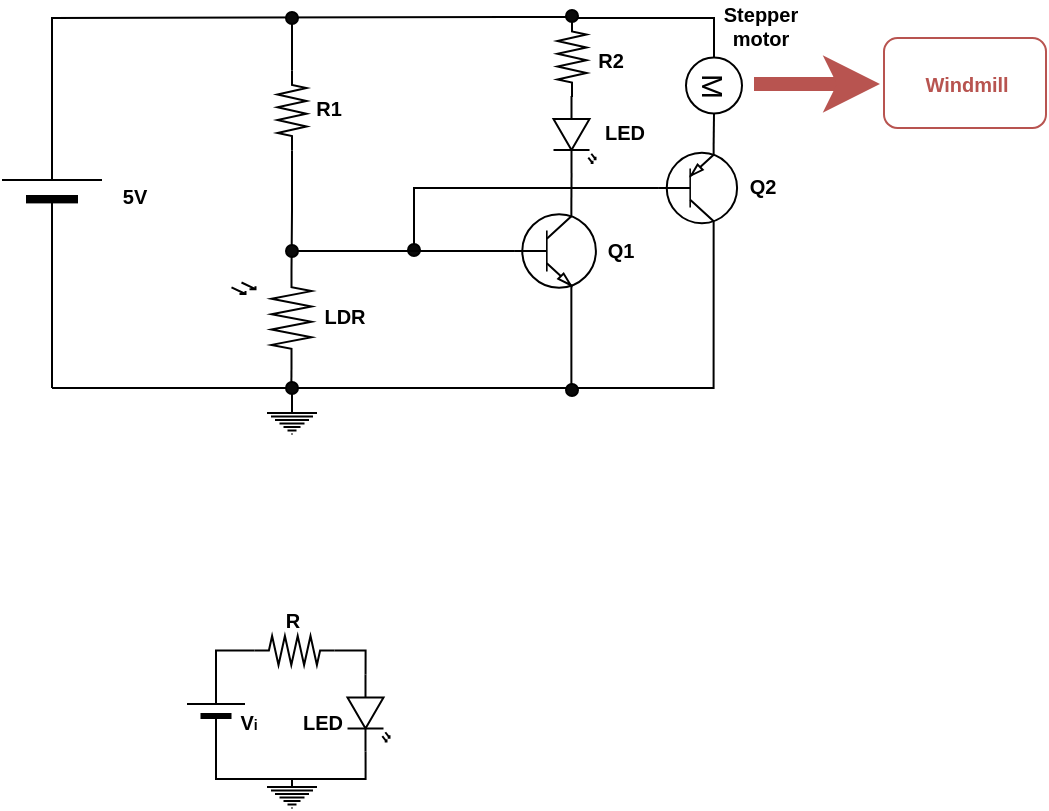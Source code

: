 <mxfile version="21.6.2" type="google" pages="4">
  <diagram name="Page-1" id="7AhMx5VfaYLpvd5DCP48">
    <mxGraphModel grid="1" page="1" gridSize="1" guides="1" tooltips="1" connect="1" arrows="1" fold="1" pageScale="1" pageWidth="600" pageHeight="800" math="0" shadow="0">
      <root>
        <mxCell id="0" />
        <mxCell id="1" parent="0" />
        <mxCell id="DdDvZDiXeU1fnvpTUnJo-25" style="edgeStyle=orthogonalEdgeStyle;rounded=0;orthogonalLoop=1;jettySize=auto;html=1;exitX=0;exitY=0.5;exitDx=0;exitDy=0;exitPerimeter=0;entryX=0.7;entryY=1;entryDx=0;entryDy=0;entryPerimeter=0;endArrow=none;" edge="1" parent="1" source="7hTDNwNHklu0RiYWo0gp-25" target="DdDvZDiXeU1fnvpTUnJo-3">
          <mxGeometry relative="1" as="geometry">
            <Array as="points">
              <mxPoint x="62" y="359" />
              <mxPoint x="322" y="359" />
            </Array>
          </mxGeometry>
        </mxCell>
        <mxCell id="7hTDNwNHklu0RiYWo0gp-31" style="edgeStyle=orthogonalEdgeStyle;rounded=0;orthogonalLoop=1;jettySize=auto;html=1;exitX=0;exitY=0.5;exitDx=0;exitDy=0;exitPerimeter=0;endArrow=none;" edge="1" parent="1" source="DdDvZDiXeU1fnvpTUnJo-1">
          <mxGeometry relative="1" as="geometry">
            <mxPoint x="62" y="359" as="targetPoint" />
          </mxGeometry>
        </mxCell>
        <mxCell id="DdDvZDiXeU1fnvpTUnJo-1" value="" style="verticalLabelPosition=bottom;shadow=0;dashed=0;align=center;fillColor=strokeColor;html=1;verticalAlign=top;strokeWidth=1;shape=mxgraph.electrical.miscellaneous.monocell_battery;rotation=-90;" vertex="1" parent="1">
          <mxGeometry x="22" y="234" width="80" height="50" as="geometry" />
        </mxCell>
        <mxCell id="DdDvZDiXeU1fnvpTUnJo-24" style="edgeStyle=orthogonalEdgeStyle;rounded=0;orthogonalLoop=1;jettySize=auto;html=1;exitX=0;exitY=0.5;exitDx=0;exitDy=0;exitPerimeter=0;endArrow=none;" edge="1" parent="1" source="7hTDNwNHklu0RiYWo0gp-14">
          <mxGeometry relative="1" as="geometry">
            <mxPoint x="181" y="290.667" as="targetPoint" />
          </mxGeometry>
        </mxCell>
        <mxCell id="DdDvZDiXeU1fnvpTUnJo-3" value="" style="verticalLabelPosition=bottom;shadow=0;dashed=0;align=center;html=1;verticalAlign=top;shape=mxgraph.electrical.transistors.npn_transistor_1;" vertex="1" parent="1">
          <mxGeometry x="289" y="268" width="49" height="45" as="geometry" />
        </mxCell>
        <mxCell id="DdDvZDiXeU1fnvpTUnJo-26" style="edgeStyle=orthogonalEdgeStyle;rounded=0;orthogonalLoop=1;jettySize=auto;html=1;exitX=0;exitY=0.75;exitDx=0;exitDy=0;exitPerimeter=0;endArrow=none;" edge="1" parent="1" source="DdDvZDiXeU1fnvpTUnJo-4">
          <mxGeometry relative="1" as="geometry">
            <mxPoint x="181.667" y="359" as="targetPoint" />
          </mxGeometry>
        </mxCell>
        <mxCell id="DdDvZDiXeU1fnvpTUnJo-4" value="" style="pointerEvents=1;verticalLabelPosition=bottom;shadow=0;dashed=0;align=center;html=1;verticalAlign=top;shape=mxgraph.electrical.resistors.symmetrical_photoconductive_transducer;rotation=-90;" vertex="1" parent="1">
          <mxGeometry x="147.75" y="304" width="48" height="40" as="geometry" />
        </mxCell>
        <mxCell id="DdDvZDiXeU1fnvpTUnJo-23" style="edgeStyle=orthogonalEdgeStyle;rounded=0;orthogonalLoop=1;jettySize=auto;html=1;exitX=1;exitY=0.57;exitDx=0;exitDy=0;exitPerimeter=0;endArrow=none;entryX=0.7;entryY=0;entryDx=0;entryDy=0;entryPerimeter=0;" edge="1" parent="1" source="DdDvZDiXeU1fnvpTUnJo-5" target="DdDvZDiXeU1fnvpTUnJo-3">
          <mxGeometry relative="1" as="geometry">
            <mxPoint x="321.667" y="267" as="targetPoint" />
          </mxGeometry>
        </mxCell>
        <mxCell id="DdDvZDiXeU1fnvpTUnJo-5" value="" style="verticalLabelPosition=bottom;shadow=0;dashed=0;align=center;html=1;verticalAlign=top;shape=mxgraph.electrical.opto_electronics.led_2;pointerEvents=1;rotation=90;" vertex="1" parent="1">
          <mxGeometry x="304" y="221.75" width="38.5" height="21" as="geometry" />
        </mxCell>
        <mxCell id="DdDvZDiXeU1fnvpTUnJo-6" value="" style="pointerEvents=1;verticalLabelPosition=bottom;shadow=0;dashed=0;align=center;html=1;verticalAlign=top;shape=mxgraph.electrical.resistors.resistor_2;rotation=-90;" vertex="1" parent="1">
          <mxGeometry x="302" y="186.25" width="40" height="14.5" as="geometry" />
        </mxCell>
        <mxCell id="DdDvZDiXeU1fnvpTUnJo-22" style="edgeStyle=orthogonalEdgeStyle;rounded=0;orthogonalLoop=1;jettySize=auto;html=1;exitX=0;exitY=0.5;exitDx=0;exitDy=0;exitPerimeter=0;entryX=1;entryY=0.75;entryDx=0;entryDy=0;entryPerimeter=0;endSize=0;startSize=1;strokeWidth=1;strokeColor=default;endArrow=none;" edge="1" parent="1" source="DdDvZDiXeU1fnvpTUnJo-18" target="DdDvZDiXeU1fnvpTUnJo-4">
          <mxGeometry relative="1" as="geometry" />
        </mxCell>
        <mxCell id="DdDvZDiXeU1fnvpTUnJo-18" value="" style="pointerEvents=1;verticalLabelPosition=bottom;shadow=0;dashed=0;align=center;html=1;verticalAlign=top;shape=mxgraph.electrical.resistors.resistor_2;rotation=-90;" vertex="1" parent="1">
          <mxGeometry x="162" y="213" width="40" height="14.5" as="geometry" />
        </mxCell>
        <mxCell id="DdDvZDiXeU1fnvpTUnJo-19" value="" style="endArrow=none;html=1;rounded=0;entryX=1;entryY=0.5;entryDx=0;entryDy=0;entryPerimeter=0;exitX=1;exitY=0.5;exitDx=0;exitDy=0;exitPerimeter=0;" edge="1" parent="1" source="DdDvZDiXeU1fnvpTUnJo-1" target="DdDvZDiXeU1fnvpTUnJo-6">
          <mxGeometry width="50" height="50" relative="1" as="geometry">
            <mxPoint x="63" y="217" as="sourcePoint" />
            <mxPoint x="110" y="165" as="targetPoint" />
            <Array as="points">
              <mxPoint x="62" y="174" />
            </Array>
          </mxGeometry>
        </mxCell>
        <mxCell id="DdDvZDiXeU1fnvpTUnJo-21" value="" style="endArrow=none;html=1;rounded=0;entryX=1;entryY=0.5;entryDx=0;entryDy=0;entryPerimeter=0;" edge="1" parent="1" source="7hTDNwNHklu0RiYWo0gp-18" target="DdDvZDiXeU1fnvpTUnJo-18">
          <mxGeometry width="50" height="50" relative="1" as="geometry">
            <mxPoint x="182" y="174" as="sourcePoint" />
            <mxPoint x="128" y="240" as="targetPoint" />
          </mxGeometry>
        </mxCell>
        <mxCell id="DdDvZDiXeU1fnvpTUnJo-27" value="R2" style="text;strokeColor=none;fillColor=none;html=1;fontSize=10;fontStyle=1;verticalAlign=middle;align=center;" vertex="1" parent="1">
          <mxGeometry x="331" y="185" width="20" height="19" as="geometry" />
        </mxCell>
        <mxCell id="DdDvZDiXeU1fnvpTUnJo-28" value="R1" style="text;strokeColor=none;fillColor=none;html=1;fontSize=10;fontStyle=1;verticalAlign=middle;align=center;" vertex="1" parent="1">
          <mxGeometry x="190" y="209" width="20" height="19" as="geometry" />
        </mxCell>
        <mxCell id="DdDvZDiXeU1fnvpTUnJo-29" value="LDR" style="text;strokeColor=none;fillColor=none;html=1;fontSize=10;fontStyle=1;verticalAlign=middle;align=center;" vertex="1" parent="1">
          <mxGeometry x="198" y="313" width="20" height="19" as="geometry" />
        </mxCell>
        <mxCell id="DdDvZDiXeU1fnvpTUnJo-30" value="Q1" style="text;strokeColor=none;fillColor=none;html=1;fontSize=10;fontStyle=1;verticalAlign=middle;align=center;" vertex="1" parent="1">
          <mxGeometry x="336" y="280.5" width="20" height="19" as="geometry" />
        </mxCell>
        <mxCell id="DdDvZDiXeU1fnvpTUnJo-31" value="LED" style="text;strokeColor=none;fillColor=none;html=1;fontSize=10;fontStyle=1;verticalAlign=middle;align=center;" vertex="1" parent="1">
          <mxGeometry x="338" y="221.75" width="20" height="19" as="geometry" />
        </mxCell>
        <mxCell id="DdDvZDiXeU1fnvpTUnJo-32" value="5V" style="text;strokeColor=none;fillColor=none;html=1;fontSize=10;fontStyle=1;verticalAlign=middle;align=center;" vertex="1" parent="1">
          <mxGeometry x="93" y="253" width="20" height="19" as="geometry" />
        </mxCell>
        <mxCell id="7hTDNwNHklu0RiYWo0gp-2" style="edgeStyle=orthogonalEdgeStyle;rounded=0;orthogonalLoop=1;jettySize=auto;html=1;exitX=0.5;exitY=0;exitDx=0;exitDy=0;exitPerimeter=0;endArrow=none;" edge="1" parent="1" source="7hTDNwNHklu0RiYWo0gp-1">
          <mxGeometry relative="1" as="geometry">
            <mxPoint x="182" y="359" as="targetPoint" />
          </mxGeometry>
        </mxCell>
        <mxCell id="7hTDNwNHklu0RiYWo0gp-1" value="" style="pointerEvents=1;verticalLabelPosition=bottom;shadow=0;dashed=0;align=center;html=1;verticalAlign=top;shape=mxgraph.electrical.signal_sources.protective_earth;" vertex="1" parent="1">
          <mxGeometry x="169.5" y="368" width="25" height="14" as="geometry" />
        </mxCell>
        <mxCell id="7hTDNwNHklu0RiYWo0gp-8" style="edgeStyle=orthogonalEdgeStyle;rounded=0;orthogonalLoop=1;jettySize=auto;html=1;exitX=0.5;exitY=1;exitDx=0;exitDy=0;entryX=1;entryY=0.5;entryDx=0;entryDy=0;entryPerimeter=0;endArrow=none;" edge="1" parent="1" source="7hTDNwNHklu0RiYWo0gp-20" target="DdDvZDiXeU1fnvpTUnJo-6">
          <mxGeometry relative="1" as="geometry">
            <Array as="points" />
          </mxGeometry>
        </mxCell>
        <mxCell id="7hTDNwNHklu0RiYWo0gp-3" value="M" style="verticalLabelPosition=middle;shadow=0;dashed=0;align=center;html=1;verticalAlign=middle;strokeWidth=1;shape=ellipse;fontSize=15;perimeter=ellipsePerimeter;rotation=90;direction=south;" vertex="1" parent="1">
          <mxGeometry x="379" y="193.75" width="28" height="28" as="geometry" />
        </mxCell>
        <mxCell id="7hTDNwNHklu0RiYWo0gp-6" style="edgeStyle=orthogonalEdgeStyle;rounded=0;orthogonalLoop=1;jettySize=auto;html=1;exitX=0;exitY=0.5;exitDx=0;exitDy=0;exitPerimeter=0;endArrow=none;" edge="1" parent="1" source="7hTDNwNHklu0RiYWo0gp-11">
          <mxGeometry relative="1" as="geometry">
            <mxPoint x="243" y="290" as="targetPoint" />
          </mxGeometry>
        </mxCell>
        <mxCell id="7hTDNwNHklu0RiYWo0gp-7" style="edgeStyle=orthogonalEdgeStyle;rounded=0;orthogonalLoop=1;jettySize=auto;html=1;exitX=0.7;exitY=0;exitDx=0;exitDy=0;exitPerimeter=0;entryX=0.5;entryY=0;entryDx=0;entryDy=0;endArrow=none;" edge="1" parent="1" source="7hTDNwNHklu0RiYWo0gp-4" target="7hTDNwNHklu0RiYWo0gp-3">
          <mxGeometry relative="1" as="geometry" />
        </mxCell>
        <mxCell id="7hTDNwNHklu0RiYWo0gp-10" style="edgeStyle=orthogonalEdgeStyle;rounded=0;orthogonalLoop=1;jettySize=auto;html=1;exitX=0.7;exitY=1;exitDx=0;exitDy=0;exitPerimeter=0;endArrow=none;" edge="1" parent="1" source="7hTDNwNHklu0RiYWo0gp-22">
          <mxGeometry relative="1" as="geometry">
            <mxPoint x="322" y="360" as="targetPoint" />
            <Array as="points">
              <mxPoint x="322" y="359" />
            </Array>
          </mxGeometry>
        </mxCell>
        <mxCell id="7hTDNwNHklu0RiYWo0gp-4" value="" style="verticalLabelPosition=bottom;shadow=0;dashed=0;align=center;html=1;verticalAlign=top;shape=mxgraph.electrical.transistors.pnp_transistor_1;" vertex="1" parent="1">
          <mxGeometry x="365" y="237.5" width="40" height="43" as="geometry" />
        </mxCell>
        <mxCell id="7hTDNwNHklu0RiYWo0gp-13" value="" style="edgeStyle=orthogonalEdgeStyle;rounded=0;orthogonalLoop=1;jettySize=auto;html=1;exitX=0;exitY=0.5;exitDx=0;exitDy=0;exitPerimeter=0;endArrow=none;" edge="1" parent="1" source="7hTDNwNHklu0RiYWo0gp-4" target="7hTDNwNHklu0RiYWo0gp-11">
          <mxGeometry relative="1" as="geometry">
            <mxPoint x="243" y="290" as="targetPoint" />
            <mxPoint x="365" y="259" as="sourcePoint" />
          </mxGeometry>
        </mxCell>
        <mxCell id="7hTDNwNHklu0RiYWo0gp-11" value="" style="ellipse;whiteSpace=wrap;html=1;aspect=fixed;fillColor=#0A0A0A;" vertex="1" parent="1">
          <mxGeometry x="240" y="287" width="6" height="6" as="geometry" />
        </mxCell>
        <mxCell id="7hTDNwNHklu0RiYWo0gp-17" value="" style="edgeStyle=orthogonalEdgeStyle;rounded=0;orthogonalLoop=1;jettySize=auto;html=1;exitX=0;exitY=0.5;exitDx=0;exitDy=0;exitPerimeter=0;endArrow=none;" edge="1" parent="1" source="DdDvZDiXeU1fnvpTUnJo-3" target="7hTDNwNHklu0RiYWo0gp-14">
          <mxGeometry relative="1" as="geometry">
            <mxPoint x="181" y="290.667" as="targetPoint" />
            <mxPoint x="293" y="291" as="sourcePoint" />
          </mxGeometry>
        </mxCell>
        <mxCell id="7hTDNwNHklu0RiYWo0gp-14" value="" style="ellipse;whiteSpace=wrap;html=1;aspect=fixed;fillColor=#0A0A0A;" vertex="1" parent="1">
          <mxGeometry x="179" y="287.5" width="6" height="6" as="geometry" />
        </mxCell>
        <mxCell id="7hTDNwNHklu0RiYWo0gp-19" value="" style="endArrow=none;html=1;rounded=0;entryX=1;entryY=0.5;entryDx=0;entryDy=0;entryPerimeter=0;" edge="1" parent="1" target="7hTDNwNHklu0RiYWo0gp-18">
          <mxGeometry width="50" height="50" relative="1" as="geometry">
            <mxPoint x="182" y="174" as="sourcePoint" />
            <mxPoint x="182" y="200" as="targetPoint" />
          </mxGeometry>
        </mxCell>
        <mxCell id="7hTDNwNHklu0RiYWo0gp-18" value="" style="ellipse;whiteSpace=wrap;html=1;aspect=fixed;fillColor=#0A0A0A;" vertex="1" parent="1">
          <mxGeometry x="179" y="171" width="6" height="6" as="geometry" />
        </mxCell>
        <mxCell id="7hTDNwNHklu0RiYWo0gp-21" value="" style="edgeStyle=orthogonalEdgeStyle;rounded=0;orthogonalLoop=1;jettySize=auto;html=1;exitX=0.5;exitY=1;exitDx=0;exitDy=0;entryX=1;entryY=0.5;entryDx=0;entryDy=0;entryPerimeter=0;endArrow=none;" edge="1" parent="1" source="7hTDNwNHklu0RiYWo0gp-3" target="7hTDNwNHklu0RiYWo0gp-20">
          <mxGeometry relative="1" as="geometry">
            <mxPoint x="393" y="194" as="sourcePoint" />
            <mxPoint x="322" y="174" as="targetPoint" />
            <Array as="points">
              <mxPoint x="393" y="174" />
              <mxPoint x="322" y="174" />
            </Array>
          </mxGeometry>
        </mxCell>
        <mxCell id="7hTDNwNHklu0RiYWo0gp-20" value="" style="ellipse;whiteSpace=wrap;html=1;aspect=fixed;fillColor=#0A0A0A;" vertex="1" parent="1">
          <mxGeometry x="319" y="170" width="6" height="6" as="geometry" />
        </mxCell>
        <mxCell id="7hTDNwNHklu0RiYWo0gp-23" value="" style="edgeStyle=orthogonalEdgeStyle;rounded=0;orthogonalLoop=1;jettySize=auto;html=1;exitX=0.7;exitY=1;exitDx=0;exitDy=0;exitPerimeter=0;endArrow=none;" edge="1" parent="1" source="7hTDNwNHklu0RiYWo0gp-4" target="7hTDNwNHklu0RiYWo0gp-22">
          <mxGeometry relative="1" as="geometry">
            <mxPoint x="322" y="360" as="targetPoint" />
            <mxPoint x="393" y="281" as="sourcePoint" />
            <Array as="points">
              <mxPoint x="393" y="359" />
            </Array>
          </mxGeometry>
        </mxCell>
        <mxCell id="7hTDNwNHklu0RiYWo0gp-22" value="" style="ellipse;whiteSpace=wrap;html=1;aspect=fixed;fillColor=#0A0A0A;" vertex="1" parent="1">
          <mxGeometry x="319" y="357" width="6" height="6" as="geometry" />
        </mxCell>
        <mxCell id="7hTDNwNHklu0RiYWo0gp-25" value="" style="ellipse;whiteSpace=wrap;html=1;aspect=fixed;fillColor=#0A0A0A;" vertex="1" parent="1">
          <mxGeometry x="179" y="356" width="6" height="6" as="geometry" />
        </mxCell>
        <mxCell id="7hTDNwNHklu0RiYWo0gp-32" value="Q2" style="text;strokeColor=none;fillColor=none;html=1;fontSize=10;fontStyle=1;verticalAlign=middle;align=center;" vertex="1" parent="1">
          <mxGeometry x="407" y="248" width="20" height="19" as="geometry" />
        </mxCell>
        <mxCell id="7hTDNwNHklu0RiYWo0gp-33" value="Stepper&lt;br&gt;motor" style="text;strokeColor=none;fillColor=none;html=1;fontSize=10;fontStyle=1;verticalAlign=middle;align=center;" vertex="1" parent="1">
          <mxGeometry x="396" y="165" width="39" height="26" as="geometry" />
        </mxCell>
        <mxCell id="7hTDNwNHklu0RiYWo0gp-35" value="" style="endArrow=classic;html=1;rounded=0;strokeWidth=7;strokeColor=#b85450;shadow=0;fillColor=#f8cecc;" edge="1" parent="1">
          <mxGeometry width="50" height="50" relative="1" as="geometry">
            <mxPoint x="413" y="207" as="sourcePoint" />
            <mxPoint x="476" y="207" as="targetPoint" />
          </mxGeometry>
        </mxCell>
        <mxCell id="7hTDNwNHklu0RiYWo0gp-37" value="" style="rounded=1;whiteSpace=wrap;html=1;strokeColor=#b85450;" vertex="1" parent="1">
          <mxGeometry x="478" y="184" width="81" height="45" as="geometry" />
        </mxCell>
        <mxCell id="7hTDNwNHklu0RiYWo0gp-38" value="Windmill" style="text;strokeColor=none;fillColor=none;html=1;fontSize=10;fontStyle=1;verticalAlign=middle;align=center;fontColor=#b85450;" vertex="1" parent="1">
          <mxGeometry x="499" y="193.75" width="39" height="26" as="geometry" />
        </mxCell>
        <mxCell id="6FAS2--SsYOcTYOfi3GK-47" value="" style="verticalLabelPosition=bottom;shadow=0;dashed=0;align=center;fillColor=strokeColor;html=1;verticalAlign=top;strokeWidth=1;shape=mxgraph.electrical.miscellaneous.monocell_battery;rotation=-90;" vertex="1" parent="1">
          <mxGeometry x="119" y="505" width="50" height="29" as="geometry" />
        </mxCell>
        <mxCell id="6FAS2--SsYOcTYOfi3GK-53" value="" style="verticalLabelPosition=bottom;shadow=0;dashed=0;align=center;html=1;verticalAlign=top;shape=mxgraph.electrical.opto_electronics.led_2;pointerEvents=1;rotation=90;" vertex="1" parent="1">
          <mxGeometry x="201" y="511" width="38.5" height="21" as="geometry" />
        </mxCell>
        <mxCell id="6FAS2--SsYOcTYOfi3GK-54" value="" style="pointerEvents=1;verticalLabelPosition=bottom;shadow=0;dashed=0;align=center;html=1;verticalAlign=top;shape=mxgraph.electrical.resistors.resistor_2;rotation=-180;" vertex="1" parent="1">
          <mxGeometry x="163.25" y="483" width="40" height="14.5" as="geometry" />
        </mxCell>
        <mxCell id="6FAS2--SsYOcTYOfi3GK-59" value="R" style="text;strokeColor=none;fillColor=none;html=1;fontSize=10;fontStyle=1;verticalAlign=middle;align=center;" vertex="1" parent="1">
          <mxGeometry x="172" y="465" width="20" height="19" as="geometry" />
        </mxCell>
        <mxCell id="6FAS2--SsYOcTYOfi3GK-63" value="LED" style="text;strokeColor=none;fillColor=none;html=1;fontSize=10;fontStyle=1;verticalAlign=middle;align=center;" vertex="1" parent="1">
          <mxGeometry x="187" y="516.5" width="20" height="19" as="geometry" />
        </mxCell>
        <mxCell id="6FAS2--SsYOcTYOfi3GK-66" value="" style="pointerEvents=1;verticalLabelPosition=bottom;shadow=0;dashed=0;align=center;html=1;verticalAlign=top;shape=mxgraph.electrical.signal_sources.protective_earth;" vertex="1" parent="1">
          <mxGeometry x="169.5" y="555" width="25" height="14" as="geometry" />
        </mxCell>
        <mxCell id="6FAS2--SsYOcTYOfi3GK-91" value="" style="endArrow=none;html=1;rounded=0;entryX=0;entryY=0.5;entryDx=0;entryDy=0;entryPerimeter=0;exitX=0;exitY=0.57;exitDx=0;exitDy=0;exitPerimeter=0;edgeStyle=orthogonalEdgeStyle;" edge="1" parent="1" source="6FAS2--SsYOcTYOfi3GK-53" target="6FAS2--SsYOcTYOfi3GK-54">
          <mxGeometry width="50" height="50" relative="1" as="geometry">
            <mxPoint x="66" y="536" as="sourcePoint" />
            <mxPoint x="116" y="486" as="targetPoint" />
            <Array as="points">
              <mxPoint x="219" y="490" />
            </Array>
          </mxGeometry>
        </mxCell>
        <mxCell id="6FAS2--SsYOcTYOfi3GK-93" value="" style="endArrow=none;html=1;rounded=0;entryX=1;entryY=0.5;entryDx=0;entryDy=0;entryPerimeter=0;exitX=1;exitY=0.5;exitDx=0;exitDy=0;exitPerimeter=0;edgeStyle=orthogonalEdgeStyle;" edge="1" parent="1" source="6FAS2--SsYOcTYOfi3GK-47" target="6FAS2--SsYOcTYOfi3GK-54">
          <mxGeometry width="50" height="50" relative="1" as="geometry">
            <mxPoint x="68" y="533" as="sourcePoint" />
            <mxPoint x="118" y="483" as="targetPoint" />
            <Array as="points">
              <mxPoint x="144" y="490" />
            </Array>
          </mxGeometry>
        </mxCell>
        <mxCell id="6FAS2--SsYOcTYOfi3GK-94" value="" style="endArrow=none;html=1;rounded=0;entryX=1;entryY=0.57;entryDx=0;entryDy=0;entryPerimeter=0;exitX=0;exitY=0.5;exitDx=0;exitDy=0;exitPerimeter=0;edgeStyle=orthogonalEdgeStyle;" edge="1" parent="1" source="6FAS2--SsYOcTYOfi3GK-47" target="6FAS2--SsYOcTYOfi3GK-53">
          <mxGeometry width="50" height="50" relative="1" as="geometry">
            <mxPoint x="120" y="593" as="sourcePoint" />
            <mxPoint x="170" y="543" as="targetPoint" />
          </mxGeometry>
        </mxCell>
        <mxCell id="ueezSp6V4pWxT_wEYRam-1" value="V&lt;font style=&quot;font-size: 7px;&quot;&gt;i&lt;/font&gt;" style="text;strokeColor=none;fillColor=none;html=1;fontSize=10;fontStyle=1;verticalAlign=middle;align=center;" vertex="1" parent="1">
          <mxGeometry x="149.5" y="516" width="20" height="19.5" as="geometry" />
        </mxCell>
      </root>
    </mxGraphModel>
  </diagram>
  <diagram id="1PP9LV522c6EExahvAxP" name="Page-2">
    <mxGraphModel grid="1" page="1" gridSize="1" guides="1" tooltips="1" connect="1" arrows="1" fold="1" pageScale="1" pageWidth="1169" pageHeight="827" math="0" shadow="0">
      <root>
        <mxCell id="0" />
        <mxCell id="1" parent="0" />
        <mxCell id="CvHfd9GXpciFrFeiPgVq-3" value="" style="verticalLabelPosition=bottom;shadow=0;dashed=0;align=center;fillColor=strokeColor;html=1;verticalAlign=top;strokeWidth=2;shape=mxgraph.electrical.miscellaneous.monocell_battery;rotation=-90;" vertex="1" parent="1">
          <mxGeometry x="59.75" y="243" width="80" height="50" as="geometry" />
        </mxCell>
        <mxCell id="CvHfd9GXpciFrFeiPgVq-4" style="edgeStyle=orthogonalEdgeStyle;rounded=0;orthogonalLoop=1;jettySize=auto;html=1;exitX=0;exitY=0.5;exitDx=0;exitDy=0;exitPerimeter=0;endArrow=none;strokeWidth=2;" edge="1" parent="1" source="CvHfd9GXpciFrFeiPgVq-32">
          <mxGeometry relative="1" as="geometry">
            <mxPoint x="181" y="290.667" as="targetPoint" />
          </mxGeometry>
        </mxCell>
        <mxCell id="CvHfd9GXpciFrFeiPgVq-5" value="" style="verticalLabelPosition=bottom;shadow=0;dashed=0;align=center;html=1;verticalAlign=top;shape=mxgraph.electrical.transistors.npn_transistor_1;fillColor=none;strokeWidth=2;" vertex="1" parent="1">
          <mxGeometry x="240" y="267" width="49" height="45" as="geometry" />
        </mxCell>
        <mxCell id="CvHfd9GXpciFrFeiPgVq-7" value="" style="pointerEvents=1;verticalLabelPosition=bottom;shadow=0;dashed=0;align=center;html=1;verticalAlign=top;shape=mxgraph.electrical.resistors.symmetrical_photoconductive_transducer;rotation=-90;strokeWidth=2;" vertex="1" parent="1">
          <mxGeometry x="147.75" y="304" width="48" height="40" as="geometry" />
        </mxCell>
        <mxCell id="CvHfd9GXpciFrFeiPgVq-8" style="edgeStyle=orthogonalEdgeStyle;rounded=0;orthogonalLoop=1;jettySize=auto;html=1;exitX=1;exitY=0.57;exitDx=0;exitDy=0;exitPerimeter=0;endArrow=none;entryX=0.7;entryY=0;entryDx=0;entryDy=0;entryPerimeter=0;strokeWidth=2;" edge="1" parent="1" source="CvHfd9GXpciFrFeiPgVq-9" target="CvHfd9GXpciFrFeiPgVq-5">
          <mxGeometry relative="1" as="geometry">
            <mxPoint x="272.667" y="266" as="targetPoint" />
          </mxGeometry>
        </mxCell>
        <mxCell id="CvHfd9GXpciFrFeiPgVq-9" value="" style="verticalLabelPosition=bottom;shadow=0;dashed=0;align=center;html=1;verticalAlign=top;shape=mxgraph.electrical.opto_electronics.led_2;pointerEvents=1;rotation=90;fillColor=none;strokeWidth=2;" vertex="1" parent="1">
          <mxGeometry x="255" y="220.75" width="38.5" height="21" as="geometry" />
        </mxCell>
        <mxCell id="CvHfd9GXpciFrFeiPgVq-10" value="" style="pointerEvents=1;verticalLabelPosition=bottom;shadow=0;dashed=0;align=center;html=1;verticalAlign=top;shape=mxgraph.electrical.resistors.resistor_2;rotation=-90;strokeWidth=2;" vertex="1" parent="1">
          <mxGeometry x="253" y="185.25" width="40" height="14.5" as="geometry" />
        </mxCell>
        <mxCell id="CvHfd9GXpciFrFeiPgVq-11" style="edgeStyle=orthogonalEdgeStyle;rounded=0;orthogonalLoop=1;jettySize=auto;html=1;exitX=0;exitY=0.5;exitDx=0;exitDy=0;exitPerimeter=0;entryX=1;entryY=0.75;entryDx=0;entryDy=0;entryPerimeter=0;endSize=0;startSize=1;strokeWidth=2;strokeColor=default;endArrow=none;" edge="1" parent="1" source="CvHfd9GXpciFrFeiPgVq-32" target="CvHfd9GXpciFrFeiPgVq-7">
          <mxGeometry relative="1" as="geometry" />
        </mxCell>
        <mxCell id="CvHfd9GXpciFrFeiPgVq-12" value="" style="pointerEvents=1;verticalLabelPosition=bottom;shadow=0;dashed=0;align=center;html=1;verticalAlign=top;shape=mxgraph.electrical.resistors.resistor_2;rotation=-90;strokeWidth=2;" vertex="1" parent="1">
          <mxGeometry x="162" y="213" width="40" height="14.5" as="geometry" />
        </mxCell>
        <mxCell id="CvHfd9GXpciFrFeiPgVq-14" value="" style="endArrow=none;html=1;rounded=0;entryX=1;entryY=0.5;entryDx=0;entryDy=0;entryPerimeter=0;strokeWidth=2;" edge="1" parent="1" source="CvHfd9GXpciFrFeiPgVq-34" target="CvHfd9GXpciFrFeiPgVq-12">
          <mxGeometry width="50" height="50" relative="1" as="geometry">
            <mxPoint x="182" y="174" as="sourcePoint" />
            <mxPoint x="128" y="240" as="targetPoint" />
          </mxGeometry>
        </mxCell>
        <mxCell id="CvHfd9GXpciFrFeiPgVq-15" value="R2" style="text;strokeColor=none;fillColor=none;html=1;fontSize=10;fontStyle=1;verticalAlign=middle;align=center;strokeWidth=2;" vertex="1" parent="1">
          <mxGeometry x="240" y="183" width="20" height="19" as="geometry" />
        </mxCell>
        <mxCell id="CvHfd9GXpciFrFeiPgVq-16" value="R1" style="text;strokeColor=none;fillColor=none;html=1;fontSize=10;fontStyle=1;verticalAlign=middle;align=center;strokeWidth=2;" vertex="1" parent="1">
          <mxGeometry x="190" y="209" width="20" height="19" as="geometry" />
        </mxCell>
        <mxCell id="CvHfd9GXpciFrFeiPgVq-17" value="LDR" style="text;strokeColor=none;fillColor=none;html=1;fontSize=10;fontStyle=1;verticalAlign=middle;align=center;strokeWidth=2;" vertex="1" parent="1">
          <mxGeometry x="198" y="313" width="20" height="19" as="geometry" />
        </mxCell>
        <mxCell id="CvHfd9GXpciFrFeiPgVq-18" value="Q1" style="text;strokeColor=none;fillColor=none;html=1;fontSize=10;fontStyle=1;verticalAlign=middle;align=center;strokeWidth=2;" vertex="1" parent="1">
          <mxGeometry x="233" y="258.5" width="20" height="19" as="geometry" />
        </mxCell>
        <mxCell id="CvHfd9GXpciFrFeiPgVq-19" value="LED" style="text;strokeColor=none;fillColor=none;html=1;fontSize=10;fontStyle=1;verticalAlign=middle;align=center;strokeWidth=2;" vertex="1" parent="1">
          <mxGeometry x="240" y="220.75" width="20" height="19" as="geometry" />
        </mxCell>
        <mxCell id="CvHfd9GXpciFrFeiPgVq-20" value="V&lt;font style=&quot;font-size: 7px;&quot;&gt;i&lt;/font&gt;" style="text;strokeColor=none;fillColor=none;html=1;fontSize=10;fontStyle=1;verticalAlign=middle;align=center;strokeWidth=2;" vertex="1" parent="1">
          <mxGeometry x="123" y="261" width="20" height="19.5" as="geometry" />
        </mxCell>
        <mxCell id="CvHfd9GXpciFrFeiPgVq-21" style="edgeStyle=orthogonalEdgeStyle;rounded=0;orthogonalLoop=1;jettySize=auto;html=1;exitX=0.5;exitY=0;exitDx=0;exitDy=0;exitPerimeter=0;endArrow=none;strokeWidth=2;" edge="1" parent="1" source="CvHfd9GXpciFrFeiPgVq-22">
          <mxGeometry relative="1" as="geometry">
            <mxPoint x="182" y="359" as="targetPoint" />
          </mxGeometry>
        </mxCell>
        <mxCell id="CvHfd9GXpciFrFeiPgVq-22" value="" style="pointerEvents=1;verticalLabelPosition=bottom;shadow=0;dashed=0;align=center;html=1;verticalAlign=top;shape=mxgraph.electrical.signal_sources.protective_earth;strokeWidth=2;" vertex="1" parent="1">
          <mxGeometry x="169.5" y="368" width="25" height="14" as="geometry" />
        </mxCell>
        <mxCell id="CvHfd9GXpciFrFeiPgVq-23" style="edgeStyle=orthogonalEdgeStyle;rounded=0;orthogonalLoop=1;jettySize=auto;html=1;exitX=0.5;exitY=1;exitDx=0;exitDy=0;entryX=1;entryY=0.5;entryDx=0;entryDy=0;entryPerimeter=0;endArrow=none;strokeWidth=2;" edge="1" parent="1" target="CvHfd9GXpciFrFeiPgVq-10">
          <mxGeometry relative="1" as="geometry">
            <Array as="points" />
            <mxPoint x="273" y="175.0" as="sourcePoint" />
          </mxGeometry>
        </mxCell>
        <mxCell id="CvHfd9GXpciFrFeiPgVq-31" value="" style="edgeStyle=orthogonalEdgeStyle;rounded=0;orthogonalLoop=1;jettySize=auto;html=1;exitX=0;exitY=0.5;exitDx=0;exitDy=0;exitPerimeter=0;endArrow=none;strokeWidth=2;" edge="1" parent="1" source="CvHfd9GXpciFrFeiPgVq-5" target="CvHfd9GXpciFrFeiPgVq-32">
          <mxGeometry relative="1" as="geometry">
            <mxPoint x="181" y="290.667" as="targetPoint" />
            <mxPoint x="293" y="291" as="sourcePoint" />
          </mxGeometry>
        </mxCell>
        <mxCell id="CvHfd9GXpciFrFeiPgVq-49" style="edgeStyle=orthogonalEdgeStyle;rounded=0;orthogonalLoop=1;jettySize=auto;html=1;exitX=0.5;exitY=0;exitDx=0;exitDy=0;fontSize=12;fillColor=#000000;strokeWidth=2;" edge="1" parent="1" source="CvHfd9GXpciFrFeiPgVq-39">
          <mxGeometry relative="1" as="geometry">
            <mxPoint x="182.056" y="356.944" as="targetPoint" />
          </mxGeometry>
        </mxCell>
        <mxCell id="CvHfd9GXpciFrFeiPgVq-50" style="edgeStyle=orthogonalEdgeStyle;rounded=0;orthogonalLoop=1;jettySize=auto;html=1;exitX=1;exitY=0;exitDx=0;exitDy=0;fontSize=12;fillColor=#000000;strokeWidth=2;" edge="1" parent="1" source="CvHfd9GXpciFrFeiPgVq-39">
          <mxGeometry relative="1" as="geometry">
            <mxPoint x="184.154" y="357.923" as="targetPoint" />
          </mxGeometry>
        </mxCell>
        <mxCell id="CvHfd9GXpciFrFeiPgVq-39" value="" style="ellipse;whiteSpace=wrap;html=1;aspect=fixed;fillColor=#000000;strokeWidth=2;" vertex="1" parent="1">
          <mxGeometry x="179" y="357" width="6" height="6" as="geometry" />
        </mxCell>
        <mxCell id="CvHfd9GXpciFrFeiPgVq-45" value="" style="endArrow=none;html=1;rounded=0;entryX=1;entryY=0.5;entryDx=0;entryDy=0;exitX=1;exitY=0.5;exitDx=0;exitDy=0;exitPerimeter=0;edgeStyle=orthogonalEdgeStyle;entryPerimeter=0;strokeWidth=2;" edge="1" parent="1" source="CvHfd9GXpciFrFeiPgVq-34" target="CvHfd9GXpciFrFeiPgVq-10">
          <mxGeometry width="50" height="50" relative="1" as="geometry">
            <mxPoint x="20" y="250" as="sourcePoint" />
            <mxPoint x="270.0" y="172.0" as="targetPoint" />
            <Array as="points">
              <mxPoint x="185" y="170" />
              <mxPoint x="273" y="170" />
            </Array>
          </mxGeometry>
        </mxCell>
        <mxCell id="CvHfd9GXpciFrFeiPgVq-46" value="" style="endArrow=none;html=1;rounded=0;entryX=0;entryY=0.5;entryDx=0;entryDy=0;exitX=1;exitY=0.5;exitDx=0;exitDy=0;exitPerimeter=0;edgeStyle=orthogonalEdgeStyle;strokeWidth=2;" edge="1" parent="1" source="CvHfd9GXpciFrFeiPgVq-3" target="CvHfd9GXpciFrFeiPgVq-34">
          <mxGeometry width="50" height="50" relative="1" as="geometry">
            <mxPoint x="100" y="228" as="sourcePoint" />
            <mxPoint x="270" y="172" as="targetPoint" />
            <Array as="points">
              <mxPoint x="100" y="170" />
              <mxPoint x="179" y="170" />
            </Array>
          </mxGeometry>
        </mxCell>
        <mxCell id="CvHfd9GXpciFrFeiPgVq-34" value="" style="ellipse;whiteSpace=wrap;html=1;aspect=fixed;fillColor=#000000;strokeWidth=2;" vertex="1" parent="1">
          <mxGeometry x="179" y="167" width="6" height="6" as="geometry" />
        </mxCell>
        <mxCell id="CvHfd9GXpciFrFeiPgVq-47" value="" style="edgeStyle=orthogonalEdgeStyle;rounded=0;orthogonalLoop=1;jettySize=auto;html=1;exitX=0;exitY=0.5;exitDx=0;exitDy=0;exitPerimeter=0;entryX=1;entryY=0.75;entryDx=0;entryDy=0;entryPerimeter=0;endSize=0;startSize=1;strokeWidth=2;strokeColor=default;endArrow=none;" edge="1" parent="1" source="CvHfd9GXpciFrFeiPgVq-12" target="CvHfd9GXpciFrFeiPgVq-32">
          <mxGeometry relative="1" as="geometry">
            <mxPoint x="182" y="240" as="sourcePoint" />
            <mxPoint x="182" y="300" as="targetPoint" />
            <Array as="points">
              <mxPoint x="182" y="291" />
            </Array>
          </mxGeometry>
        </mxCell>
        <mxCell id="CvHfd9GXpciFrFeiPgVq-32" value="" style="ellipse;whiteSpace=wrap;html=1;aspect=fixed;fillColor=#000000;strokeWidth=2;" vertex="1" parent="1">
          <mxGeometry x="179" y="286" width="6" height="6" as="geometry" />
        </mxCell>
        <mxCell id="CvHfd9GXpciFrFeiPgVq-48" value="" style="endArrow=none;html=1;rounded=0;entryX=0.7;entryY=1;entryDx=0;entryDy=0;entryPerimeter=0;exitX=0;exitY=0.5;exitDx=0;exitDy=0;exitPerimeter=0;edgeStyle=orthogonalEdgeStyle;strokeWidth=2;" edge="1" parent="1" source="CvHfd9GXpciFrFeiPgVq-3" target="CvHfd9GXpciFrFeiPgVq-5">
          <mxGeometry width="50" height="50" relative="1" as="geometry">
            <mxPoint x="80" y="360" as="sourcePoint" />
            <mxPoint x="130" y="310" as="targetPoint" />
            <Array as="points">
              <mxPoint x="100" y="360" />
              <mxPoint x="273" y="360" />
            </Array>
          </mxGeometry>
        </mxCell>
        <mxCell id="CvHfd9GXpciFrFeiPgVq-51" value="" style="endArrow=none;html=1;rounded=0;entryX=0;entryY=0.75;entryDx=0;entryDy=0;entryPerimeter=0;exitX=0.5;exitY=0;exitDx=0;exitDy=0;strokeWidth=2;" edge="1" parent="1" source="CvHfd9GXpciFrFeiPgVq-39" target="CvHfd9GXpciFrFeiPgVq-7">
          <mxGeometry width="50" height="50" relative="1" as="geometry">
            <mxPoint x="90" y="390" as="sourcePoint" />
            <mxPoint x="140" y="340" as="targetPoint" />
          </mxGeometry>
        </mxCell>
        <mxCell id="cEjmFTDwJjudaLtXy3Fz-2" value="" style="shape=image;verticalLabelPosition=bottom;labelBackgroundColor=default;verticalAlign=top;aspect=fixed;imageAspect=0;image=https://www.thebrickfan.com/wp-content/uploads/2022/08/LEGO-Ideas-Motorized-Lighthouse-21335.jpg;clipPath=inset(0% 18% 0% 20.67%);fillColor=#06080b;fontColor=#0c2f4f;" vertex="1" parent="1">
          <mxGeometry x="533" y="55" width="318.933" height="390" as="geometry" />
        </mxCell>
        <mxCell id="cEjmFTDwJjudaLtXy3Fz-3" value="" style="rounded=0;whiteSpace=wrap;html=1;strokeColor=none;fillColor=#0a0a0a;" vertex="1" parent="1">
          <mxGeometry x="576" y="382.75" width="27" height="30" as="geometry" />
        </mxCell>
        <mxCell id="cEjmFTDwJjudaLtXy3Fz-4" value="" style="rounded=0;whiteSpace=wrap;html=1;strokeColor=none;fillColor=#06080b;" vertex="1" parent="1">
          <mxGeometry x="553" y="90.75" width="14" height="25" as="geometry" />
        </mxCell>
        <mxCell id="cEjmFTDwJjudaLtXy3Fz-9" value="" style="rounded=0;whiteSpace=wrap;html=1;strokeColor=none;fillColor=#0a0a0a;rotation=0;" vertex="1" parent="1">
          <mxGeometry x="561" y="77.75" width="24" height="6" as="geometry" />
        </mxCell>
        <mxCell id="cEjmFTDwJjudaLtXy3Fz-10" value="H2Ohm" style="text;strokeColor=none;fillColor=#FF8000;html=1;fontSize=22;fontStyle=1;verticalAlign=middle;align=center;fontColor=#0c2f4f;fontFamily=Roboto;rotation=-5;" vertex="1" parent="1">
          <mxGeometry x="729.91" y="96.54" width="83" height="51.06" as="geometry" />
        </mxCell>
      </root>
    </mxGraphModel>
  </diagram>
  <diagram id="m1F1mPmxzvmHoWSgGACJ" name="Page-3">
    <mxGraphModel grid="1" page="1" gridSize="1" guides="1" tooltips="1" connect="1" arrows="1" fold="1" pageScale="1" pageWidth="1169" pageHeight="827" math="0" shadow="0">
      <root>
        <mxCell id="0" />
        <mxCell id="1" parent="0" />
        <mxCell id="1e_rJbJcCjWH4cP_rBoH-1" value="" style="verticalLabelPosition=bottom;shadow=0;dashed=0;align=center;fillColor=strokeColor;html=1;verticalAlign=top;strokeWidth=2;shape=mxgraph.electrical.miscellaneous.monocell_battery;rotation=-90;" vertex="1" parent="1">
          <mxGeometry x="59.75" y="243" width="80" height="50" as="geometry" />
        </mxCell>
        <mxCell id="1e_rJbJcCjWH4cP_rBoH-2" style="edgeStyle=orthogonalEdgeStyle;rounded=0;orthogonalLoop=1;jettySize=auto;html=1;exitX=0;exitY=0.5;exitDx=0;exitDy=0;exitPerimeter=0;endArrow=none;strokeWidth=2;" edge="1" parent="1" source="1e_rJbJcCjWH4cP_rBoH-28">
          <mxGeometry relative="1" as="geometry">
            <mxPoint x="181" y="290.667" as="targetPoint" />
          </mxGeometry>
        </mxCell>
        <mxCell id="1e_rJbJcCjWH4cP_rBoH-3" value="" style="verticalLabelPosition=bottom;shadow=0;dashed=0;align=center;html=1;verticalAlign=top;shape=mxgraph.electrical.transistors.npn_transistor_1;fillColor=none;strokeWidth=2;" vertex="1" parent="1">
          <mxGeometry x="240" y="267" width="49" height="45" as="geometry" />
        </mxCell>
        <mxCell id="1e_rJbJcCjWH4cP_rBoH-5" style="edgeStyle=orthogonalEdgeStyle;rounded=0;orthogonalLoop=1;jettySize=auto;html=1;exitX=0.791;exitY=0.569;exitDx=0;exitDy=0;exitPerimeter=0;endArrow=none;entryX=0.7;entryY=0.014;entryDx=0;entryDy=0;entryPerimeter=0;strokeWidth=2;" edge="1" parent="1" source="1e_rJbJcCjWH4cP_rBoH-6" target="1e_rJbJcCjWH4cP_rBoH-3">
          <mxGeometry relative="1" as="geometry">
            <mxPoint x="272.682" y="267" as="targetPoint" />
            <mxPoint x="272.864" y="260.364" as="sourcePoint" />
          </mxGeometry>
        </mxCell>
        <mxCell id="1e_rJbJcCjWH4cP_rBoH-6" value="" style="verticalLabelPosition=bottom;shadow=0;dashed=0;align=center;html=1;verticalAlign=top;shape=mxgraph.electrical.opto_electronics.led_2;pointerEvents=1;rotation=90;fillColor=none;strokeWidth=2;" vertex="1" parent="1">
          <mxGeometry x="255" y="232" width="38.5" height="21" as="geometry" />
        </mxCell>
        <mxCell id="1e_rJbJcCjWH4cP_rBoH-8" style="edgeStyle=orthogonalEdgeStyle;rounded=0;orthogonalLoop=1;jettySize=auto;html=1;exitX=0;exitY=0.5;exitDx=0;exitDy=0;exitPerimeter=0;entryX=0.976;entryY=0.501;entryDx=0;entryDy=0;entryPerimeter=0;endSize=0;startSize=1;strokeWidth=2;strokeColor=default;endArrow=none;" edge="1" parent="1" source="1e_rJbJcCjWH4cP_rBoH-28" target="8n7GucSvZBCBqhZRN38E-2">
          <mxGeometry relative="1" as="geometry">
            <mxPoint x="181.75" y="300" as="targetPoint" />
          </mxGeometry>
        </mxCell>
        <mxCell id="1e_rJbJcCjWH4cP_rBoH-10" value="" style="endArrow=none;html=1;rounded=0;entryX=0.047;entryY=0.5;entryDx=0;entryDy=0;entryPerimeter=0;strokeWidth=2;" edge="1" parent="1" source="1e_rJbJcCjWH4cP_rBoH-26" target="8n7GucSvZBCBqhZRN38E-16">
          <mxGeometry width="50" height="50" relative="1" as="geometry">
            <mxPoint x="182" y="174" as="sourcePoint" />
            <mxPoint x="182" y="200.25" as="targetPoint" />
          </mxGeometry>
        </mxCell>
        <mxCell id="1e_rJbJcCjWH4cP_rBoH-13" value="LDR" style="text;strokeColor=none;fillColor=none;html=1;fontSize=12;fontStyle=1;verticalAlign=middle;align=center;strokeWidth=2;" vertex="1" parent="1">
          <mxGeometry x="211" y="313" width="20" height="19" as="geometry" />
        </mxCell>
        <mxCell id="1e_rJbJcCjWH4cP_rBoH-15" value="LED" style="text;strokeColor=none;fillColor=none;html=1;fontSize=12;fontStyle=1;verticalAlign=middle;align=center;strokeWidth=2;" vertex="1" parent="1">
          <mxGeometry x="236" y="220.75" width="20" height="19" as="geometry" />
        </mxCell>
        <mxCell id="1e_rJbJcCjWH4cP_rBoH-17" style="edgeStyle=orthogonalEdgeStyle;rounded=0;orthogonalLoop=1;jettySize=auto;html=1;exitX=0.5;exitY=0;exitDx=0;exitDy=0;exitPerimeter=0;endArrow=none;strokeWidth=2;" edge="1" parent="1" source="1e_rJbJcCjWH4cP_rBoH-18">
          <mxGeometry relative="1" as="geometry">
            <mxPoint x="182" y="359" as="targetPoint" />
          </mxGeometry>
        </mxCell>
        <mxCell id="1e_rJbJcCjWH4cP_rBoH-18" value="" style="pointerEvents=1;verticalLabelPosition=bottom;shadow=0;dashed=0;align=center;html=1;verticalAlign=top;shape=mxgraph.electrical.signal_sources.protective_earth;strokeWidth=2;" vertex="1" parent="1">
          <mxGeometry x="169.5" y="368" width="25" height="14" as="geometry" />
        </mxCell>
        <mxCell id="1e_rJbJcCjWH4cP_rBoH-20" value="" style="edgeStyle=orthogonalEdgeStyle;rounded=0;orthogonalLoop=1;jettySize=auto;html=1;exitX=0;exitY=0.5;exitDx=0;exitDy=0;exitPerimeter=0;endArrow=none;strokeWidth=2;" edge="1" parent="1" source="1e_rJbJcCjWH4cP_rBoH-3" target="1e_rJbJcCjWH4cP_rBoH-28">
          <mxGeometry relative="1" as="geometry">
            <mxPoint x="181" y="290.667" as="targetPoint" />
            <mxPoint x="293" y="291" as="sourcePoint" />
          </mxGeometry>
        </mxCell>
        <mxCell id="1e_rJbJcCjWH4cP_rBoH-21" style="edgeStyle=orthogonalEdgeStyle;rounded=0;orthogonalLoop=1;jettySize=auto;html=1;exitX=0.5;exitY=0;exitDx=0;exitDy=0;fontSize=12;fillColor=#000000;strokeWidth=2;" edge="1" parent="1" source="1e_rJbJcCjWH4cP_rBoH-23">
          <mxGeometry relative="1" as="geometry">
            <mxPoint x="182.056" y="356.944" as="targetPoint" />
          </mxGeometry>
        </mxCell>
        <mxCell id="1e_rJbJcCjWH4cP_rBoH-22" style="edgeStyle=orthogonalEdgeStyle;rounded=0;orthogonalLoop=1;jettySize=auto;html=1;exitX=1;exitY=0;exitDx=0;exitDy=0;fontSize=12;fillColor=#000000;strokeWidth=2;" edge="1" parent="1" source="1e_rJbJcCjWH4cP_rBoH-23">
          <mxGeometry relative="1" as="geometry">
            <mxPoint x="184.154" y="357.923" as="targetPoint" />
          </mxGeometry>
        </mxCell>
        <mxCell id="1e_rJbJcCjWH4cP_rBoH-23" value="" style="ellipse;whiteSpace=wrap;html=1;aspect=fixed;fillColor=#000000;strokeWidth=2;" vertex="1" parent="1">
          <mxGeometry x="179" y="357" width="6" height="6" as="geometry" />
        </mxCell>
        <mxCell id="1e_rJbJcCjWH4cP_rBoH-24" value="" style="endArrow=none;html=1;rounded=0;exitX=1;exitY=0.5;exitDx=0;exitDy=0;exitPerimeter=0;edgeStyle=orthogonalEdgeStyle;strokeWidth=2;entryX=0.027;entryY=0.501;entryDx=0;entryDy=0;entryPerimeter=0;" edge="1" parent="1" source="1e_rJbJcCjWH4cP_rBoH-26" target="8n7GucSvZBCBqhZRN38E-17">
          <mxGeometry width="50" height="50" relative="1" as="geometry">
            <mxPoint x="20" y="250" as="sourcePoint" />
            <mxPoint x="273" y="170" as="targetPoint" />
            <Array as="points">
              <mxPoint x="273" y="170" />
            </Array>
          </mxGeometry>
        </mxCell>
        <mxCell id="1e_rJbJcCjWH4cP_rBoH-25" value="" style="endArrow=none;html=1;rounded=0;entryX=0;entryY=0.5;entryDx=0;entryDy=0;exitX=1;exitY=0.5;exitDx=0;exitDy=0;exitPerimeter=0;edgeStyle=orthogonalEdgeStyle;strokeWidth=2;" edge="1" parent="1" source="1e_rJbJcCjWH4cP_rBoH-1" target="1e_rJbJcCjWH4cP_rBoH-26">
          <mxGeometry width="50" height="50" relative="1" as="geometry">
            <mxPoint x="100" y="228" as="sourcePoint" />
            <mxPoint x="270" y="172" as="targetPoint" />
            <Array as="points">
              <mxPoint x="100" y="170" />
              <mxPoint x="179" y="170" />
            </Array>
          </mxGeometry>
        </mxCell>
        <mxCell id="1e_rJbJcCjWH4cP_rBoH-26" value="" style="ellipse;whiteSpace=wrap;html=1;aspect=fixed;fillColor=#000000;strokeWidth=2;" vertex="1" parent="1">
          <mxGeometry x="179" y="167" width="6" height="6" as="geometry" />
        </mxCell>
        <mxCell id="1e_rJbJcCjWH4cP_rBoH-27" value="" style="edgeStyle=orthogonalEdgeStyle;rounded=0;orthogonalLoop=1;jettySize=auto;html=1;exitX=0.945;exitY=0.501;exitDx=0;exitDy=0;exitPerimeter=0;entryX=1;entryY=0.75;entryDx=0;entryDy=0;entryPerimeter=0;endSize=0;startSize=1;strokeWidth=2;strokeColor=default;endArrow=none;" edge="1" parent="1" source="8n7GucSvZBCBqhZRN38E-16" target="1e_rJbJcCjWH4cP_rBoH-28">
          <mxGeometry relative="1" as="geometry">
            <mxPoint x="182" y="240.25" as="sourcePoint" />
            <mxPoint x="182" y="300" as="targetPoint" />
            <Array as="points">
              <mxPoint x="182" y="291" />
            </Array>
          </mxGeometry>
        </mxCell>
        <mxCell id="1e_rJbJcCjWH4cP_rBoH-28" value="" style="ellipse;whiteSpace=wrap;html=1;aspect=fixed;fillColor=#000000;strokeWidth=2;" vertex="1" parent="1">
          <mxGeometry x="179" y="286" width="6" height="6" as="geometry" />
        </mxCell>
        <mxCell id="1e_rJbJcCjWH4cP_rBoH-29" value="" style="endArrow=none;html=1;rounded=0;entryX=0.7;entryY=1;entryDx=0;entryDy=0;entryPerimeter=0;exitX=0;exitY=0.5;exitDx=0;exitDy=0;exitPerimeter=0;edgeStyle=orthogonalEdgeStyle;strokeWidth=2;" edge="1" parent="1" source="1e_rJbJcCjWH4cP_rBoH-1" target="1e_rJbJcCjWH4cP_rBoH-3">
          <mxGeometry width="50" height="50" relative="1" as="geometry">
            <mxPoint x="80" y="360" as="sourcePoint" />
            <mxPoint x="130" y="310" as="targetPoint" />
            <Array as="points">
              <mxPoint x="100" y="360" />
              <mxPoint x="273" y="360" />
            </Array>
          </mxGeometry>
        </mxCell>
        <mxCell id="1e_rJbJcCjWH4cP_rBoH-30" value="" style="endArrow=none;html=1;rounded=0;entryX=0.057;entryY=0.499;entryDx=0;entryDy=0;entryPerimeter=0;exitX=0.5;exitY=0;exitDx=0;exitDy=0;strokeWidth=2;" edge="1" parent="1" source="1e_rJbJcCjWH4cP_rBoH-23" target="8n7GucSvZBCBqhZRN38E-2">
          <mxGeometry width="50" height="50" relative="1" as="geometry">
            <mxPoint x="90" y="390" as="sourcePoint" />
            <mxPoint x="181.75" y="348" as="targetPoint" />
          </mxGeometry>
        </mxCell>
        <mxCell id="8n7GucSvZBCBqhZRN38E-2" value="" style="verticalLabelPosition=bottom;shadow=0;dashed=0;align=center;html=1;verticalAlign=top;shape=mxgraph.electrical.opto_electronics.photo_resistor_1;strokeWidth=2;rotation=-90;fillColor=none;" vertex="1" parent="1">
          <mxGeometry x="156" y="299" width="52" height="47" as="geometry" />
        </mxCell>
        <mxCell id="8n7GucSvZBCBqhZRN38E-3" value="Transistor" style="text;strokeColor=none;fillColor=none;html=1;fontSize=12;fontStyle=1;verticalAlign=middle;align=center;strokeWidth=2;" vertex="1" parent="1">
          <mxGeometry x="198" y="254" width="74" height="18" as="geometry" />
        </mxCell>
        <mxCell id="8n7GucSvZBCBqhZRN38E-4" value="Resistances" style="text;strokeColor=none;fillColor=none;html=1;fontSize=12;fontStyle=1;verticalAlign=middle;align=center;strokeWidth=2;" vertex="1" parent="1">
          <mxGeometry x="178.5" y="183" width="90" height="21" as="geometry" />
        </mxCell>
        <mxCell id="8n7GucSvZBCBqhZRN38E-8" value="Battery" style="text;strokeColor=none;fillColor=none;html=1;fontSize=12;fontStyle=1;verticalAlign=middle;align=center;strokeWidth=2;" vertex="1" parent="1">
          <mxGeometry x="101" y="246" width="67" height="16" as="geometry" />
        </mxCell>
        <mxCell id="8n7GucSvZBCBqhZRN38E-16" value="" style="pointerEvents=1;verticalLabelPosition=bottom;shadow=0;dashed=0;align=center;html=1;verticalAlign=top;shape=mxgraph.electrical.resistors.resistor_1;rotation=90;strokeWidth=2;fillColor=none;" vertex="1" parent="1">
          <mxGeometry x="155.25" y="219.25" width="53.5" height="15" as="geometry" />
        </mxCell>
        <mxCell id="8n7GucSvZBCBqhZRN38E-17" value="" style="pointerEvents=1;verticalLabelPosition=bottom;shadow=0;dashed=0;align=center;html=1;verticalAlign=top;shape=mxgraph.electrical.resistors.resistor_1;rotation=90;strokeWidth=2;fillColor=none;" vertex="1" parent="1">
          <mxGeometry x="247.5" y="193.5" width="50.5" height="15" as="geometry" />
        </mxCell>
      </root>
    </mxGraphModel>
  </diagram>
  <diagram id="3RHEtgpziNIPlaE5ioxJ" name="Page-4">
    <mxGraphModel grid="1" page="1" gridSize="10" guides="1" tooltips="1" connect="1" arrows="1" fold="1" pageScale="1" pageWidth="1169" pageHeight="827" math="0" shadow="0">
      <root>
        <mxCell id="0" />
        <mxCell id="1" parent="0" />
      </root>
    </mxGraphModel>
  </diagram>
</mxfile>
